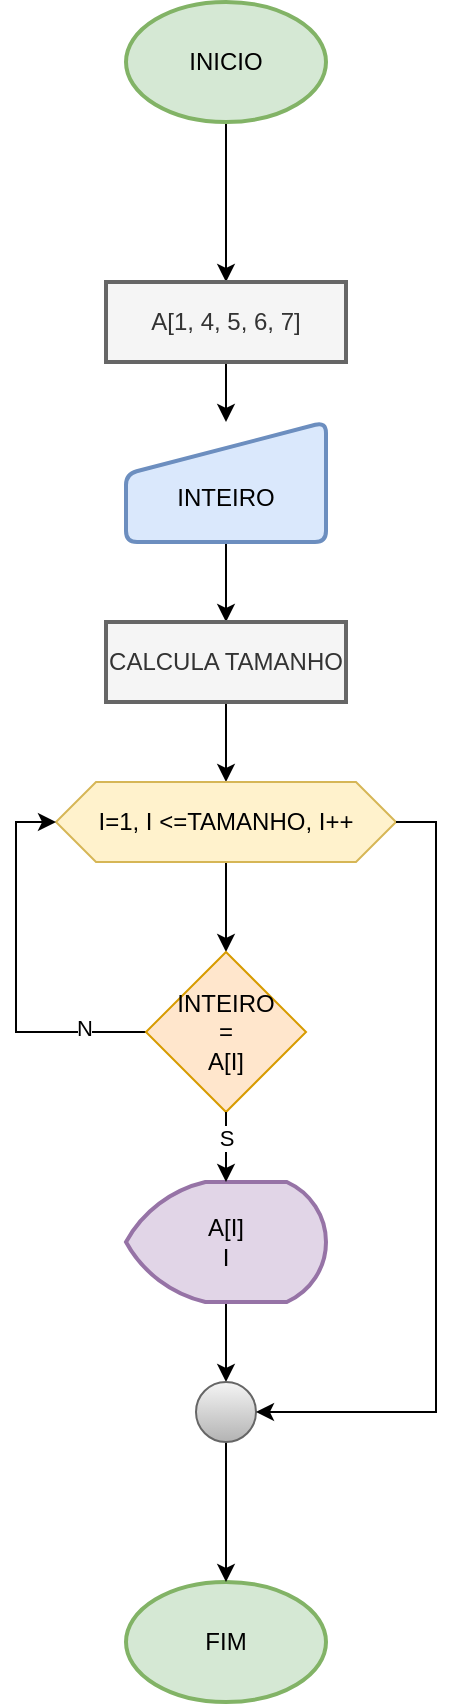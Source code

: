 <mxfile version="26.2.12">
  <diagram name="Página-1" id="cU5UfnwFndMo5d4jOF6x">
    <mxGraphModel dx="1044" dy="562" grid="1" gridSize="10" guides="1" tooltips="1" connect="1" arrows="1" fold="1" page="1" pageScale="1" pageWidth="827" pageHeight="1169" math="0" shadow="0">
      <root>
        <mxCell id="0" />
        <mxCell id="1" parent="0" />
        <mxCell id="GeHEEWUjTWmbUjY01t_j-5" value="" style="edgeStyle=orthogonalEdgeStyle;rounded=0;orthogonalLoop=1;jettySize=auto;html=1;" edge="1" parent="1" source="GeHEEWUjTWmbUjY01t_j-1" target="GeHEEWUjTWmbUjY01t_j-4">
          <mxGeometry relative="1" as="geometry" />
        </mxCell>
        <mxCell id="GeHEEWUjTWmbUjY01t_j-1" value="INICIO" style="strokeWidth=2;html=1;shape=mxgraph.flowchart.start_1;whiteSpace=wrap;fillColor=#d5e8d4;strokeColor=#82b366;" vertex="1" parent="1">
          <mxGeometry x="350" y="70" width="100" height="60" as="geometry" />
        </mxCell>
        <mxCell id="GeHEEWUjTWmbUjY01t_j-2" value="FIM" style="strokeWidth=2;html=1;shape=mxgraph.flowchart.start_1;whiteSpace=wrap;fillColor=#d5e8d4;strokeColor=#82b366;" vertex="1" parent="1">
          <mxGeometry x="350" y="860" width="100" height="60" as="geometry" />
        </mxCell>
        <mxCell id="GeHEEWUjTWmbUjY01t_j-8" value="" style="edgeStyle=orthogonalEdgeStyle;rounded=0;orthogonalLoop=1;jettySize=auto;html=1;" edge="1" parent="1" source="GeHEEWUjTWmbUjY01t_j-4" target="GeHEEWUjTWmbUjY01t_j-6">
          <mxGeometry relative="1" as="geometry" />
        </mxCell>
        <mxCell id="GeHEEWUjTWmbUjY01t_j-4" value="A[1, 4, 5, 6, 7]" style="whiteSpace=wrap;html=1;fillColor=#f5f5f5;strokeColor=#666666;strokeWidth=2;fontColor=#333333;" vertex="1" parent="1">
          <mxGeometry x="340" y="210" width="120" height="40" as="geometry" />
        </mxCell>
        <mxCell id="GeHEEWUjTWmbUjY01t_j-9" value="" style="edgeStyle=orthogonalEdgeStyle;rounded=0;orthogonalLoop=1;jettySize=auto;html=1;" edge="1" parent="1" source="GeHEEWUjTWmbUjY01t_j-6" target="GeHEEWUjTWmbUjY01t_j-7">
          <mxGeometry relative="1" as="geometry" />
        </mxCell>
        <mxCell id="GeHEEWUjTWmbUjY01t_j-6" value="&lt;div&gt;&lt;br&gt;&lt;/div&gt;INTEIRO" style="html=1;strokeWidth=2;shape=manualInput;whiteSpace=wrap;rounded=1;size=26;arcSize=11;fillColor=#dae8fc;strokeColor=#6c8ebf;" vertex="1" parent="1">
          <mxGeometry x="350" y="280" width="100" height="60" as="geometry" />
        </mxCell>
        <mxCell id="GeHEEWUjTWmbUjY01t_j-11" value="" style="edgeStyle=orthogonalEdgeStyle;rounded=0;orthogonalLoop=1;jettySize=auto;html=1;" edge="1" parent="1" source="GeHEEWUjTWmbUjY01t_j-7" target="GeHEEWUjTWmbUjY01t_j-10">
          <mxGeometry relative="1" as="geometry" />
        </mxCell>
        <mxCell id="GeHEEWUjTWmbUjY01t_j-7" value="CALCULA TAMANHO" style="whiteSpace=wrap;html=1;fillColor=#f5f5f5;strokeColor=#666666;strokeWidth=2;fontColor=#333333;" vertex="1" parent="1">
          <mxGeometry x="340" y="380" width="120" height="40" as="geometry" />
        </mxCell>
        <mxCell id="GeHEEWUjTWmbUjY01t_j-14" value="" style="edgeStyle=orthogonalEdgeStyle;rounded=0;orthogonalLoop=1;jettySize=auto;html=1;" edge="1" parent="1" source="GeHEEWUjTWmbUjY01t_j-10" target="GeHEEWUjTWmbUjY01t_j-13">
          <mxGeometry relative="1" as="geometry" />
        </mxCell>
        <mxCell id="GeHEEWUjTWmbUjY01t_j-10" value="I=1, I &amp;lt;=TAMANHO, I++" style="shape=hexagon;perimeter=hexagonPerimeter2;whiteSpace=wrap;html=1;fixedSize=1;fillColor=#fff2cc;strokeColor=#d6b656;" vertex="1" parent="1">
          <mxGeometry x="315" y="460" width="170" height="40" as="geometry" />
        </mxCell>
        <mxCell id="GeHEEWUjTWmbUjY01t_j-15" style="edgeStyle=orthogonalEdgeStyle;rounded=0;orthogonalLoop=1;jettySize=auto;html=1;exitX=0;exitY=0.5;exitDx=0;exitDy=0;entryX=0;entryY=0.5;entryDx=0;entryDy=0;" edge="1" parent="1" source="GeHEEWUjTWmbUjY01t_j-13" target="GeHEEWUjTWmbUjY01t_j-10">
          <mxGeometry relative="1" as="geometry" />
        </mxCell>
        <mxCell id="GeHEEWUjTWmbUjY01t_j-16" value="N" style="edgeLabel;html=1;align=center;verticalAlign=middle;resizable=0;points=[];" vertex="1" connectable="0" parent="GeHEEWUjTWmbUjY01t_j-15">
          <mxGeometry x="-0.676" y="-2" relative="1" as="geometry">
            <mxPoint as="offset" />
          </mxGeometry>
        </mxCell>
        <mxCell id="GeHEEWUjTWmbUjY01t_j-13" value="INTEIRO&lt;div&gt;=&lt;/div&gt;&lt;div&gt;A[I]&lt;/div&gt;" style="rhombus;whiteSpace=wrap;html=1;fillColor=#ffe6cc;strokeColor=#d79b00;" vertex="1" parent="1">
          <mxGeometry x="360" y="545" width="80" height="80" as="geometry" />
        </mxCell>
        <mxCell id="GeHEEWUjTWmbUjY01t_j-21" value="" style="edgeStyle=orthogonalEdgeStyle;rounded=0;orthogonalLoop=1;jettySize=auto;html=1;" edge="1" parent="1" source="GeHEEWUjTWmbUjY01t_j-17" target="GeHEEWUjTWmbUjY01t_j-20">
          <mxGeometry relative="1" as="geometry" />
        </mxCell>
        <mxCell id="GeHEEWUjTWmbUjY01t_j-17" value="A[I]&lt;div&gt;I&lt;/div&gt;" style="strokeWidth=2;html=1;shape=mxgraph.flowchart.display;whiteSpace=wrap;fillColor=#e1d5e7;strokeColor=#9673a6;" vertex="1" parent="1">
          <mxGeometry x="350" y="660" width="100" height="60" as="geometry" />
        </mxCell>
        <mxCell id="GeHEEWUjTWmbUjY01t_j-18" style="edgeStyle=orthogonalEdgeStyle;rounded=0;orthogonalLoop=1;jettySize=auto;html=1;exitX=0.5;exitY=1;exitDx=0;exitDy=0;entryX=0.5;entryY=0;entryDx=0;entryDy=0;entryPerimeter=0;" edge="1" parent="1" source="GeHEEWUjTWmbUjY01t_j-13" target="GeHEEWUjTWmbUjY01t_j-17">
          <mxGeometry relative="1" as="geometry" />
        </mxCell>
        <mxCell id="GeHEEWUjTWmbUjY01t_j-19" value="S" style="edgeLabel;html=1;align=center;verticalAlign=middle;resizable=0;points=[];" vertex="1" connectable="0" parent="GeHEEWUjTWmbUjY01t_j-18">
          <mxGeometry x="-0.291" relative="1" as="geometry">
            <mxPoint as="offset" />
          </mxGeometry>
        </mxCell>
        <mxCell id="GeHEEWUjTWmbUjY01t_j-23" value="" style="edgeStyle=orthogonalEdgeStyle;rounded=0;orthogonalLoop=1;jettySize=auto;html=1;" edge="1" parent="1" source="GeHEEWUjTWmbUjY01t_j-20" target="GeHEEWUjTWmbUjY01t_j-2">
          <mxGeometry relative="1" as="geometry" />
        </mxCell>
        <mxCell id="GeHEEWUjTWmbUjY01t_j-20" value="" style="verticalLabelPosition=bottom;verticalAlign=top;html=1;shape=mxgraph.flowchart.on-page_reference;fillColor=#f5f5f5;gradientColor=#b3b3b3;strokeColor=#666666;" vertex="1" parent="1">
          <mxGeometry x="385" y="760" width="30" height="30" as="geometry" />
        </mxCell>
        <mxCell id="GeHEEWUjTWmbUjY01t_j-22" style="edgeStyle=orthogonalEdgeStyle;rounded=0;orthogonalLoop=1;jettySize=auto;html=1;exitX=1;exitY=0.5;exitDx=0;exitDy=0;entryX=1;entryY=0.5;entryDx=0;entryDy=0;entryPerimeter=0;" edge="1" parent="1" source="GeHEEWUjTWmbUjY01t_j-10" target="GeHEEWUjTWmbUjY01t_j-20">
          <mxGeometry relative="1" as="geometry" />
        </mxCell>
      </root>
    </mxGraphModel>
  </diagram>
</mxfile>
